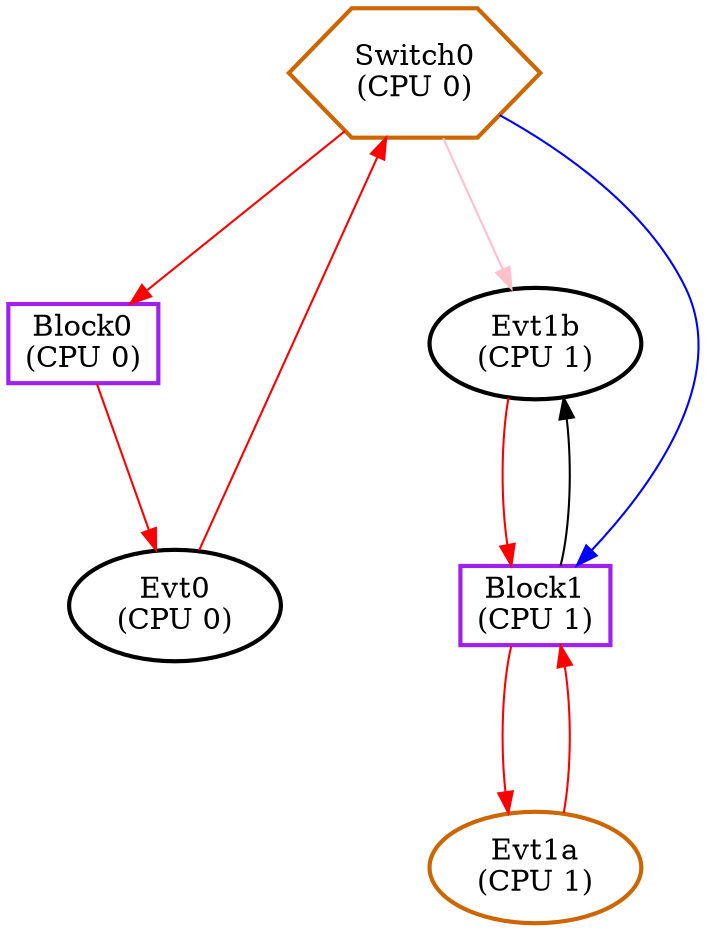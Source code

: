 digraph "cpu0-1-switch-block-target" {
  name="cpu0-1-switch-block-target"
  graph [rankdir=TB nodesep=0.6 mindist=1.0 ranksep=1.0 overlap=false]
  node [style=filled fillcolor=white color=black penwidth=2]
  Switch0 [label="Switch0\n(CPU 0)" cpu=0 type=switch tvalid=0 vabs=0 prio=0 toffs=2500000 pattern=X patentry=1 patexit=0 beamproc=beamX bpentry=0 bpexit=0 qty=1 shape=hexagon color=darkorange3]
  Evt0 [label="Evt0\n(CPU 0)" cpu=0 type=tmsg fid=1 par=0 toffs=0 pattern=X patentry=0 patexit=0 beamproc=beamA bpentry=0 bpexit=0 shape=oval]
  Block0 [label="Block0\n(CPU 0)" cpu=0 type=block tperiod=20000000 pattern=X patentry=0 patexit=1 beamproc=beamX bpentry=0 bpexit=0 qlo=1 qhi=0 qil=0 shape=rectangle color=purple]
  Evt1a [label="Evt1a\n(CPU 1)" cpu=1 type=tmsg fid=1 par=1 toffs=0 pattern=A patentry=1 patexit=0 beamproc=beamA bpentry=0 bpexit=0 shape=oval color=darkorange3]
  Evt1b [label="Evt1b\n(CPU 1)" cpu=1 type=tmsg fid=1 par=2 toffs=5000000 pattern=A patentry=0 patexit=0 beamproc=beamA bpentry=0 bpexit=0 shape=oval]
  Block1 [label="Block1\n(CPU 1)" cpu=1 type=block tperiod=10000000 pattern=A patentry=0 patexit=1 beamproc=beamA bpentry=0 bpexit=0 qlo=1 qhi=0 qil=0 shape=rectangle color=purple]
  Switch0 -> Block1 [type=target color=blue]
  Switch0 -> Evt1b [type=switchdst color=pink]
  Evt1a -> Block1 -> Evt1a [type=defdst color=red]
  Evt1b -> Block1 [type=defdst color=red]
  Block1 -> Evt1b [type=altdst]
  Block0 -> Evt0 -> Switch0 -> Block0 [type=defdst color=red]
}
